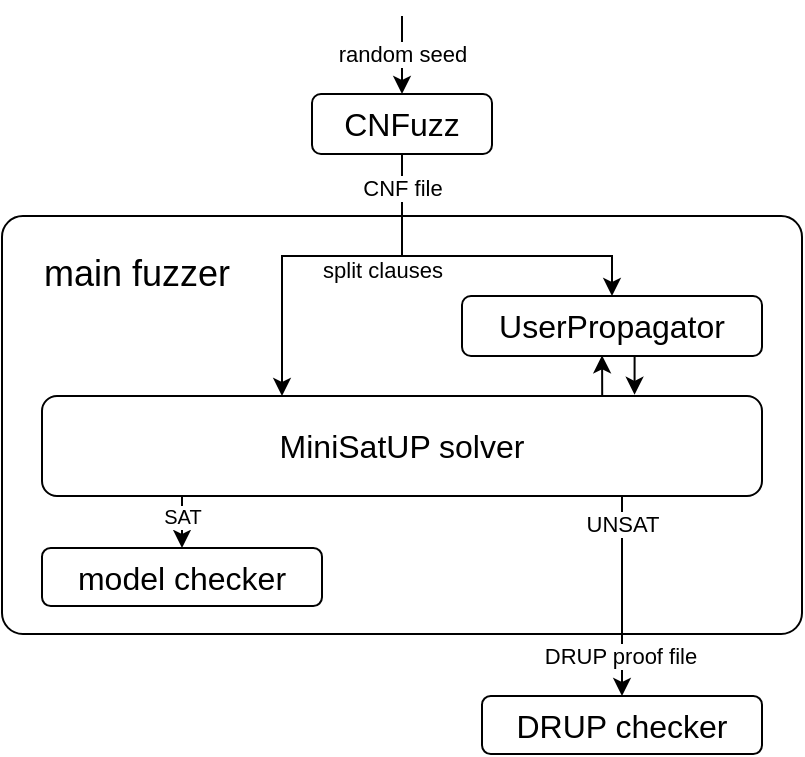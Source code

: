<mxfile version="28.0.7">
  <diagram name="Page-1" id="bMs9egGvvovW-fDq5hPb">
    <mxGraphModel dx="983" dy="544" grid="1" gridSize="10" guides="1" tooltips="1" connect="1" arrows="1" fold="1" page="1" pageScale="1" pageWidth="827" pageHeight="1169" math="0" shadow="0">
      <root>
        <mxCell id="0" />
        <mxCell id="1" parent="0" />
        <mxCell id="GcmARgcrPqGzKy2RT4TN-6" value="&lt;div&gt;&lt;div&gt;main fuzzer&amp;nbsp; &amp;nbsp; &amp;nbsp; &amp;nbsp; &amp;nbsp; &amp;nbsp; &amp;nbsp; &amp;nbsp; &amp;nbsp; &amp;nbsp; &amp;nbsp; &amp;nbsp; &amp;nbsp; &amp;nbsp; &amp;nbsp; &amp;nbsp; &amp;nbsp; &amp;nbsp; &amp;nbsp; &amp;nbsp; &amp;nbsp; &amp;nbsp; &amp;nbsp; &amp;nbsp; &amp;nbsp; &amp;nbsp; &amp;nbsp;&lt;/div&gt;&lt;/div&gt;&lt;div&gt;&lt;br&gt;&lt;/div&gt;&lt;div&gt;&lt;br&gt;&lt;/div&gt;&lt;div&gt;&lt;br&gt;&lt;/div&gt;&lt;div&gt;&lt;br&gt;&lt;/div&gt;&lt;div&gt;&lt;br&gt;&lt;/div&gt;&lt;div&gt;&lt;br&gt;&lt;/div&gt;&lt;div&gt;&lt;br&gt;&lt;/div&gt;" style="rounded=1;whiteSpace=wrap;html=1;fontSize=18;align=center;arcSize=5;" parent="1" vertex="1">
          <mxGeometry x="160" y="190" width="400" height="209" as="geometry" />
        </mxCell>
        <mxCell id="GcmARgcrPqGzKy2RT4TN-35" style="edgeStyle=orthogonalEdgeStyle;rounded=0;orthogonalLoop=1;jettySize=auto;html=1;exitX=0.5;exitY=1;exitDx=0;exitDy=0;entryX=0.5;entryY=0;entryDx=0;entryDy=0;" parent="1" source="GcmARgcrPqGzKy2RT4TN-5" target="8JsKRM0Mo0NrEYAGRD0L-3" edge="1">
          <mxGeometry relative="1" as="geometry">
            <Array as="points">
              <mxPoint x="360" y="210" />
              <mxPoint x="465" y="210" />
            </Array>
            <mxPoint x="470" y="230" as="targetPoint" />
          </mxGeometry>
        </mxCell>
        <mxCell id="GcmARgcrPqGzKy2RT4TN-5" value="&lt;font&gt;CNFuzz&lt;/font&gt;" style="rounded=1;whiteSpace=wrap;html=1;fontSize=16;" parent="1" vertex="1">
          <mxGeometry x="315" y="129" width="90" height="30" as="geometry" />
        </mxCell>
        <mxCell id="GcmARgcrPqGzKy2RT4TN-16" style="edgeStyle=orthogonalEdgeStyle;rounded=0;orthogonalLoop=1;jettySize=auto;html=1;exitX=0.25;exitY=1;exitDx=0;exitDy=0;entryX=0.5;entryY=0;entryDx=0;entryDy=0;" parent="1" source="GcmARgcrPqGzKy2RT4TN-7" target="GcmARgcrPqGzKy2RT4TN-15" edge="1">
          <mxGeometry relative="1" as="geometry" />
        </mxCell>
        <mxCell id="GcmARgcrPqGzKy2RT4TN-17" value="SAT" style="edgeLabel;html=1;align=center;verticalAlign=middle;resizable=0;points=[];fontColor=#000000;labelBorderColor=none;fontSize=10;" parent="GcmARgcrPqGzKy2RT4TN-16" vertex="1" connectable="0">
          <mxGeometry x="0.172" y="-2" relative="1" as="geometry">
            <mxPoint x="2" y="3" as="offset" />
          </mxGeometry>
        </mxCell>
        <mxCell id="8JsKRM0Mo0NrEYAGRD0L-8" style="edgeStyle=orthogonalEdgeStyle;rounded=0;orthogonalLoop=1;jettySize=auto;html=1;exitX=0.75;exitY=1;exitDx=0;exitDy=0;entryX=0.5;entryY=0;entryDx=0;entryDy=0;" edge="1" parent="1" source="GcmARgcrPqGzKy2RT4TN-7" target="8JsKRM0Mo0NrEYAGRD0L-1">
          <mxGeometry relative="1" as="geometry">
            <Array as="points">
              <mxPoint x="470" y="330" />
            </Array>
          </mxGeometry>
        </mxCell>
        <mxCell id="8JsKRM0Mo0NrEYAGRD0L-9" value="UNSAT" style="edgeLabel;html=1;align=center;verticalAlign=middle;resizable=0;points=[];" vertex="1" connectable="0" parent="8JsKRM0Mo0NrEYAGRD0L-8">
          <mxGeometry x="-0.443" relative="1" as="geometry">
            <mxPoint as="offset" />
          </mxGeometry>
        </mxCell>
        <mxCell id="8JsKRM0Mo0NrEYAGRD0L-10" value="DRUP proof file" style="edgeLabel;html=1;align=center;verticalAlign=middle;resizable=0;points=[];" vertex="1" connectable="0" parent="8JsKRM0Mo0NrEYAGRD0L-8">
          <mxGeometry x="0.668" y="-1" relative="1" as="geometry">
            <mxPoint as="offset" />
          </mxGeometry>
        </mxCell>
        <mxCell id="GcmARgcrPqGzKy2RT4TN-7" value="&lt;div&gt;&lt;span style=&quot;font-size: 16px; background-color: transparent; color: light-dark(rgb(0, 0, 0), rgb(255, 255, 255));&quot;&gt;MiniSatUP solver&lt;/span&gt;&lt;/div&gt;" style="rounded=1;whiteSpace=wrap;html=1;fontSize=18;" parent="1" vertex="1">
          <mxGeometry x="180" y="280" width="360" height="50" as="geometry" />
        </mxCell>
        <mxCell id="GcmARgcrPqGzKy2RT4TN-11" value="" style="endArrow=classic;html=1;rounded=0;" parent="1" target="GcmARgcrPqGzKy2RT4TN-5" edge="1">
          <mxGeometry width="50" height="50" relative="1" as="geometry">
            <mxPoint x="360" y="90" as="sourcePoint" />
            <mxPoint x="470" y="189" as="targetPoint" />
          </mxGeometry>
        </mxCell>
        <mxCell id="GcmARgcrPqGzKy2RT4TN-12" value="random seed" style="edgeLabel;html=1;align=center;verticalAlign=middle;resizable=0;points=[];" parent="GcmARgcrPqGzKy2RT4TN-11" vertex="1" connectable="0">
          <mxGeometry x="-0.25" y="-2" relative="1" as="geometry">
            <mxPoint x="2" y="4" as="offset" />
          </mxGeometry>
        </mxCell>
        <mxCell id="GcmARgcrPqGzKy2RT4TN-15" value="model checker" style="rounded=1;whiteSpace=wrap;html=1;fontSize=16;" parent="1" vertex="1">
          <mxGeometry x="180" y="356" width="140" height="29" as="geometry" />
        </mxCell>
        <mxCell id="GcmARgcrPqGzKy2RT4TN-29" style="edgeStyle=orthogonalEdgeStyle;rounded=0;orthogonalLoop=1;jettySize=auto;html=1;exitX=0.5;exitY=1;exitDx=0;exitDy=0;" parent="1" source="GcmARgcrPqGzKy2RT4TN-5" edge="1">
          <mxGeometry relative="1" as="geometry">
            <mxPoint x="300" y="280" as="targetPoint" />
            <Array as="points">
              <mxPoint x="360" y="210" />
              <mxPoint x="300" y="210" />
              <mxPoint x="300" y="280" />
            </Array>
          </mxGeometry>
        </mxCell>
        <mxCell id="GcmARgcrPqGzKy2RT4TN-30" value="CNF file" style="edgeLabel;html=1;align=center;verticalAlign=middle;resizable=0;points=[];" parent="GcmARgcrPqGzKy2RT4TN-29" vertex="1" connectable="0">
          <mxGeometry x="-0.536" y="1" relative="1" as="geometry">
            <mxPoint x="-1" y="-25" as="offset" />
          </mxGeometry>
        </mxCell>
        <mxCell id="GcmARgcrPqGzKy2RT4TN-38" value="split clauses" style="edgeLabel;html=1;align=center;verticalAlign=middle;resizable=0;points=[];" parent="GcmARgcrPqGzKy2RT4TN-29" vertex="1" connectable="0">
          <mxGeometry x="-0.315" relative="1" as="geometry">
            <mxPoint x="1" y="7" as="offset" />
          </mxGeometry>
        </mxCell>
        <mxCell id="8JsKRM0Mo0NrEYAGRD0L-1" value="DRUP checker" style="rounded=1;whiteSpace=wrap;html=1;fontSize=16;" vertex="1" parent="1">
          <mxGeometry x="400" y="430" width="140" height="29" as="geometry" />
        </mxCell>
        <mxCell id="8JsKRM0Mo0NrEYAGRD0L-3" value="UserPropagator" style="rounded=1;whiteSpace=wrap;html=1;fontSize=16;" vertex="1" parent="1">
          <mxGeometry x="390" y="230" width="150" height="30" as="geometry" />
        </mxCell>
        <mxCell id="8JsKRM0Mo0NrEYAGRD0L-5" style="edgeStyle=orthogonalEdgeStyle;rounded=0;orthogonalLoop=1;jettySize=auto;html=1;exitX=0.75;exitY=0;exitDx=0;exitDy=0;entryX=0.467;entryY=0.989;entryDx=0;entryDy=0;entryPerimeter=0;" edge="1" parent="1" source="GcmARgcrPqGzKy2RT4TN-7" target="8JsKRM0Mo0NrEYAGRD0L-3">
          <mxGeometry relative="1" as="geometry">
            <mxPoint x="458" y="250" as="targetPoint" />
          </mxGeometry>
        </mxCell>
        <mxCell id="8JsKRM0Mo0NrEYAGRD0L-7" style="edgeStyle=orthogonalEdgeStyle;rounded=0;orthogonalLoop=1;jettySize=auto;html=1;exitX=0.75;exitY=1;exitDx=0;exitDy=0;entryX=0.823;entryY=-0.012;entryDx=0;entryDy=0;entryPerimeter=0;" edge="1" parent="1" source="8JsKRM0Mo0NrEYAGRD0L-3" target="GcmARgcrPqGzKy2RT4TN-7">
          <mxGeometry relative="1" as="geometry">
            <Array as="points">
              <mxPoint x="476" y="260" />
            </Array>
          </mxGeometry>
        </mxCell>
      </root>
    </mxGraphModel>
  </diagram>
</mxfile>
